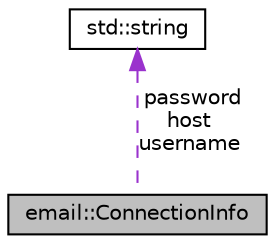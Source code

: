 digraph "email::ConnectionInfo"
{
 // LATEX_PDF_SIZE
  edge [fontname="Helvetica",fontsize="10",labelfontname="Helvetica",labelfontsize="10"];
  node [fontname="Helvetica",fontsize="10",shape=record];
  Node1 [label="email::ConnectionInfo",height=0.2,width=0.4,color="black", fillcolor="grey75", style="filled", fontcolor="black",tooltip="Info for connecting to server."];
  Node2 -> Node1 [dir="back",color="darkorchid3",fontsize="10",style="dashed",label=" password\nhost\nusername" ,fontname="Helvetica"];
  Node2 [label="std::string",height=0.2,width=0.4,color="black", fillcolor="white", style="filled",URL="/home/runner/work/rmw_email/rmw_email/gen_docs/data/cppreference-doxygen-web.tag.xml$cpp/string/basic_string.html",tooltip=" "];
}
